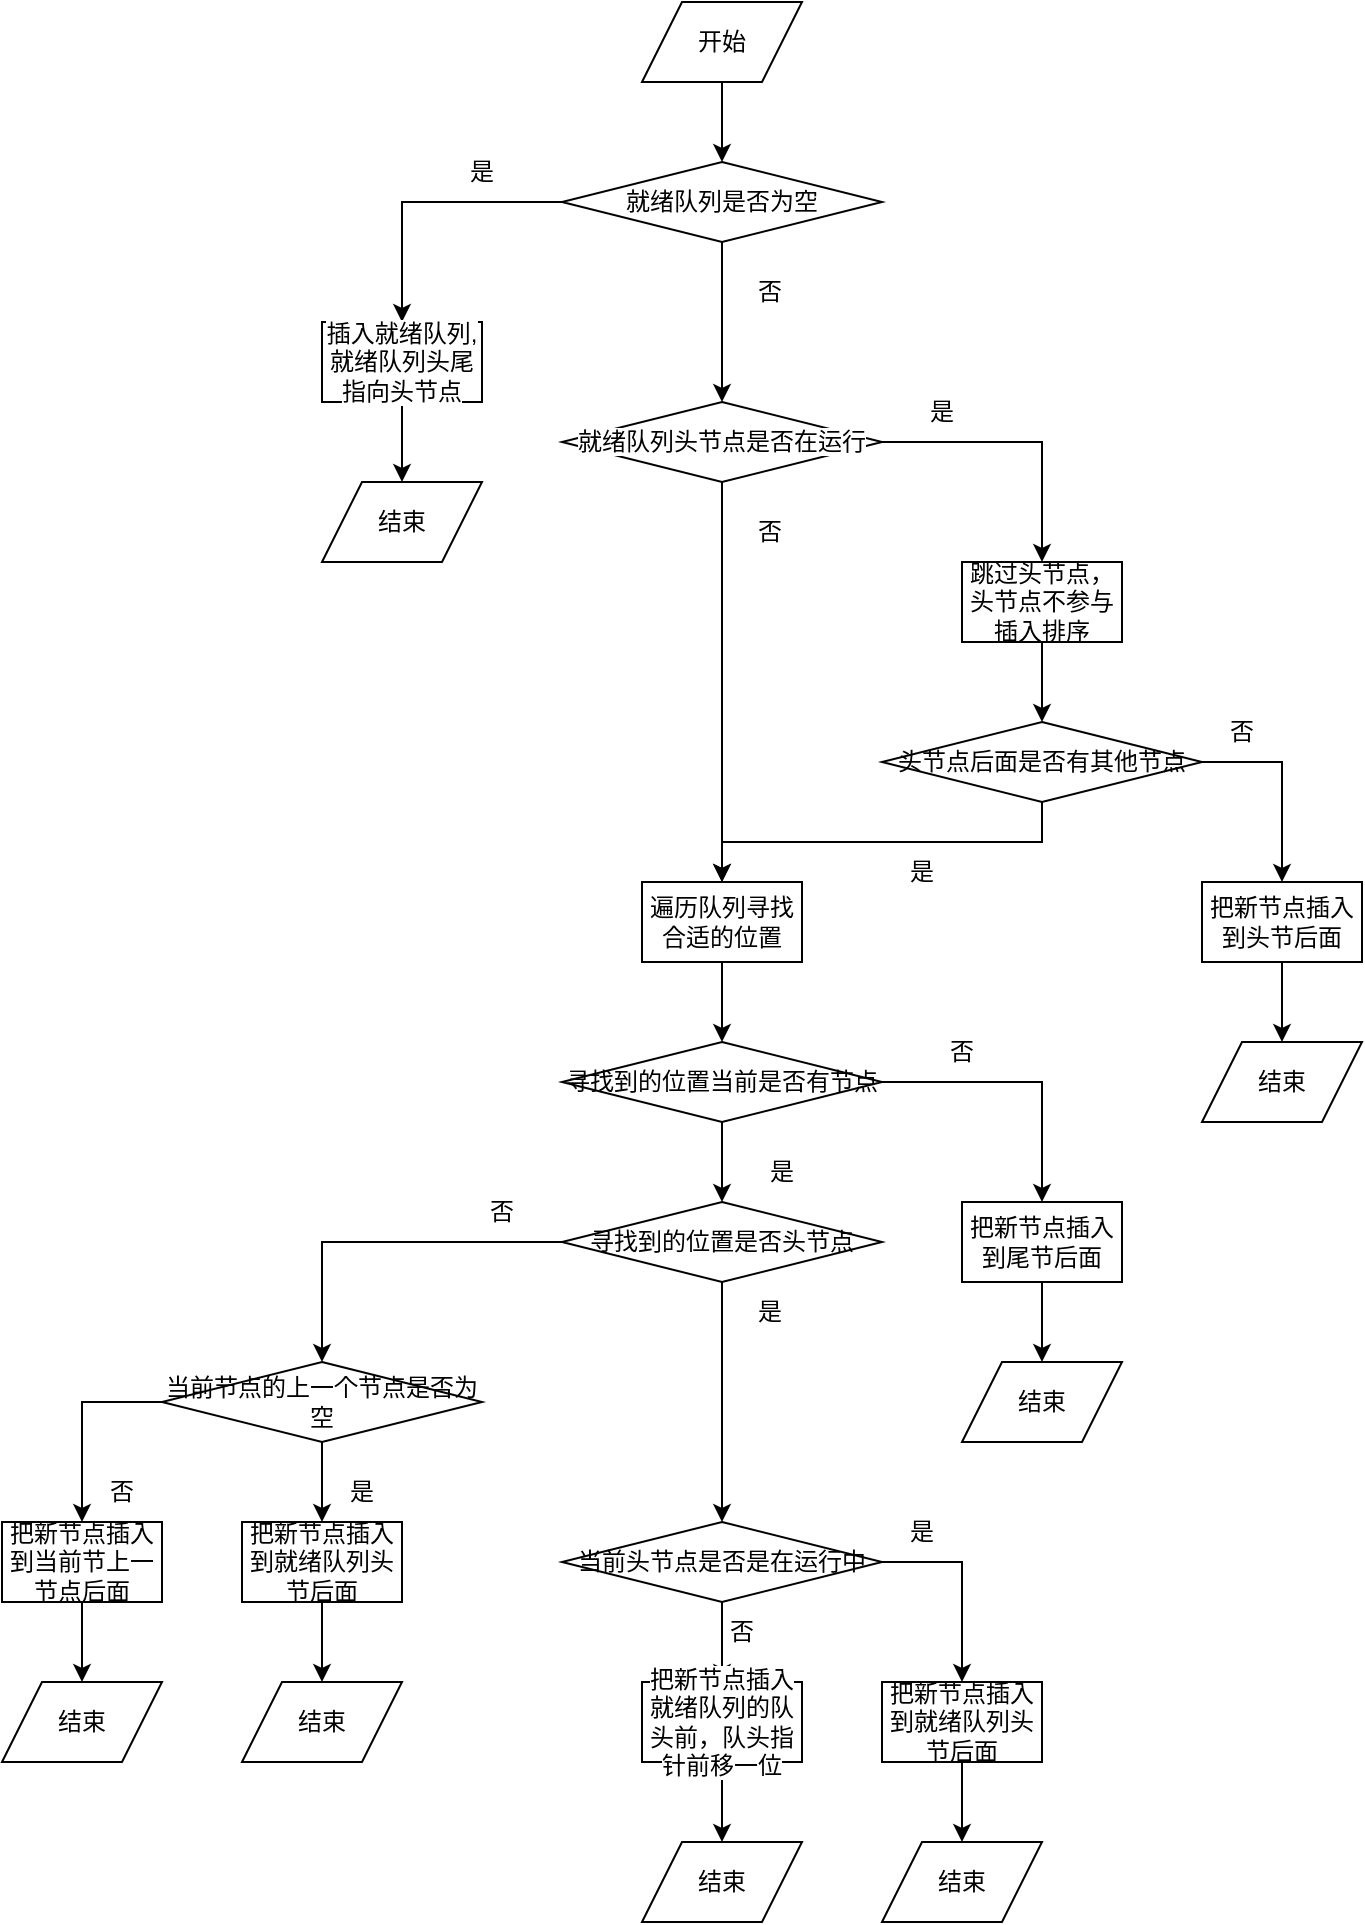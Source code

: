 <mxfile version="19.0.3" type="device"><diagram id="JCd1vjQDtQmJ2pCu7txN" name="第 1 页"><mxGraphModel dx="1038" dy="787" grid="1" gridSize="10" guides="1" tooltips="1" connect="1" arrows="1" fold="1" page="1" pageScale="1" pageWidth="827" pageHeight="1169" math="0" shadow="0"><root><mxCell id="0"/><mxCell id="1" parent="0"/><mxCell id="IU7bMo2BC36OyAd3S2vK-3" value="" style="edgeStyle=orthogonalEdgeStyle;rounded=0;orthogonalLoop=1;jettySize=auto;html=1;" edge="1" parent="1" source="IU7bMo2BC36OyAd3S2vK-1" target="IU7bMo2BC36OyAd3S2vK-2"><mxGeometry relative="1" as="geometry"/></mxCell><mxCell id="IU7bMo2BC36OyAd3S2vK-1" value="开始" style="shape=parallelogram;perimeter=parallelogramPerimeter;whiteSpace=wrap;html=1;fixedSize=1;" vertex="1" parent="1"><mxGeometry x="320" y="200" width="80" height="40" as="geometry"/></mxCell><mxCell id="IU7bMo2BC36OyAd3S2vK-9" value="" style="edgeStyle=orthogonalEdgeStyle;rounded=0;orthogonalLoop=1;jettySize=auto;html=1;" edge="1" parent="1" source="IU7bMo2BC36OyAd3S2vK-2" target="IU7bMo2BC36OyAd3S2vK-8"><mxGeometry relative="1" as="geometry"/></mxCell><mxCell id="IU7bMo2BC36OyAd3S2vK-14" style="edgeStyle=orthogonalEdgeStyle;rounded=0;orthogonalLoop=1;jettySize=auto;html=1;exitX=0;exitY=0.5;exitDx=0;exitDy=0;entryX=0.5;entryY=0;entryDx=0;entryDy=0;" edge="1" parent="1" source="IU7bMo2BC36OyAd3S2vK-2" target="IU7bMo2BC36OyAd3S2vK-6"><mxGeometry relative="1" as="geometry"/></mxCell><mxCell id="IU7bMo2BC36OyAd3S2vK-2" value="&lt;span style=&quot;background-color: rgb(255, 255, 255);&quot;&gt;就绪队列是否为空&lt;/span&gt;" style="rhombus;whiteSpace=wrap;html=1;" vertex="1" parent="1"><mxGeometry x="280" y="280" width="160" height="40" as="geometry"/></mxCell><mxCell id="IU7bMo2BC36OyAd3S2vK-15" style="edgeStyle=orthogonalEdgeStyle;rounded=0;orthogonalLoop=1;jettySize=auto;html=1;exitX=0.5;exitY=1;exitDx=0;exitDy=0;entryX=0.5;entryY=0;entryDx=0;entryDy=0;" edge="1" parent="1" source="IU7bMo2BC36OyAd3S2vK-6" target="IU7bMo2BC36OyAd3S2vK-7"><mxGeometry relative="1" as="geometry"/></mxCell><mxCell id="IU7bMo2BC36OyAd3S2vK-6" value="&lt;span style=&quot;background-color: rgb(255, 255, 255);&quot;&gt;插入就绪队列,就绪队列头尾指向头节点&lt;/span&gt;" style="rounded=0;whiteSpace=wrap;html=1;" vertex="1" parent="1"><mxGeometry x="160" y="360" width="80" height="40" as="geometry"/></mxCell><mxCell id="IU7bMo2BC36OyAd3S2vK-7" value="结束" style="shape=parallelogram;perimeter=parallelogramPerimeter;whiteSpace=wrap;html=1;fixedSize=1;" vertex="1" parent="1"><mxGeometry x="160" y="440" width="80" height="40" as="geometry"/></mxCell><mxCell id="IU7bMo2BC36OyAd3S2vK-16" style="edgeStyle=orthogonalEdgeStyle;rounded=0;orthogonalLoop=1;jettySize=auto;html=1;exitX=1;exitY=0.5;exitDx=0;exitDy=0;entryX=0.5;entryY=0;entryDx=0;entryDy=0;" edge="1" parent="1" source="IU7bMo2BC36OyAd3S2vK-8" target="IU7bMo2BC36OyAd3S2vK-10"><mxGeometry relative="1" as="geometry"/></mxCell><mxCell id="IU7bMo2BC36OyAd3S2vK-17" style="edgeStyle=orthogonalEdgeStyle;rounded=0;orthogonalLoop=1;jettySize=auto;html=1;exitX=0.5;exitY=1;exitDx=0;exitDy=0;entryX=0.5;entryY=0;entryDx=0;entryDy=0;" edge="1" parent="1" source="IU7bMo2BC36OyAd3S2vK-8" target="IU7bMo2BC36OyAd3S2vK-13"><mxGeometry relative="1" as="geometry"/></mxCell><mxCell id="IU7bMo2BC36OyAd3S2vK-8" value="&lt;span style=&quot;background-color: rgb(255, 255, 255);&quot;&gt;就绪队列头节点是否在运行&lt;/span&gt;" style="rhombus;whiteSpace=wrap;html=1;" vertex="1" parent="1"><mxGeometry x="280" y="400" width="160" height="40" as="geometry"/></mxCell><mxCell id="IU7bMo2BC36OyAd3S2vK-12" value="" style="edgeStyle=orthogonalEdgeStyle;rounded=0;orthogonalLoop=1;jettySize=auto;html=1;" edge="1" parent="1" source="IU7bMo2BC36OyAd3S2vK-10" target="IU7bMo2BC36OyAd3S2vK-11"><mxGeometry relative="1" as="geometry"/></mxCell><mxCell id="IU7bMo2BC36OyAd3S2vK-10" value="跳过头节点，头节点不参与插入排序" style="rounded=0;whiteSpace=wrap;html=1;" vertex="1" parent="1"><mxGeometry x="480" y="480" width="80" height="40" as="geometry"/></mxCell><mxCell id="IU7bMo2BC36OyAd3S2vK-18" style="edgeStyle=orthogonalEdgeStyle;rounded=0;orthogonalLoop=1;jettySize=auto;html=1;exitX=0.5;exitY=1;exitDx=0;exitDy=0;entryX=0.5;entryY=0;entryDx=0;entryDy=0;" edge="1" parent="1" source="IU7bMo2BC36OyAd3S2vK-11" target="IU7bMo2BC36OyAd3S2vK-13"><mxGeometry relative="1" as="geometry"/></mxCell><mxCell id="IU7bMo2BC36OyAd3S2vK-21" style="edgeStyle=orthogonalEdgeStyle;rounded=0;orthogonalLoop=1;jettySize=auto;html=1;exitX=1;exitY=0.5;exitDx=0;exitDy=0;entryX=0.5;entryY=0;entryDx=0;entryDy=0;" edge="1" parent="1" source="IU7bMo2BC36OyAd3S2vK-11" target="IU7bMo2BC36OyAd3S2vK-19"><mxGeometry relative="1" as="geometry"/></mxCell><mxCell id="IU7bMo2BC36OyAd3S2vK-11" value="头节点后面是否有其他节点" style="rhombus;whiteSpace=wrap;html=1;rounded=0;" vertex="1" parent="1"><mxGeometry x="440" y="560" width="160" height="40" as="geometry"/></mxCell><mxCell id="IU7bMo2BC36OyAd3S2vK-30" value="" style="edgeStyle=orthogonalEdgeStyle;rounded=0;orthogonalLoop=1;jettySize=auto;html=1;" edge="1" parent="1" source="IU7bMo2BC36OyAd3S2vK-13" target="IU7bMo2BC36OyAd3S2vK-29"><mxGeometry relative="1" as="geometry"/></mxCell><mxCell id="IU7bMo2BC36OyAd3S2vK-13" value="遍历队列寻找合适的位置" style="rounded=0;whiteSpace=wrap;html=1;" vertex="1" parent="1"><mxGeometry x="320" y="640" width="80" height="40" as="geometry"/></mxCell><mxCell id="IU7bMo2BC36OyAd3S2vK-22" style="edgeStyle=orthogonalEdgeStyle;rounded=0;orthogonalLoop=1;jettySize=auto;html=1;exitX=0.5;exitY=1;exitDx=0;exitDy=0;entryX=0.5;entryY=0;entryDx=0;entryDy=0;" edge="1" parent="1" source="IU7bMo2BC36OyAd3S2vK-19" target="IU7bMo2BC36OyAd3S2vK-20"><mxGeometry relative="1" as="geometry"/></mxCell><mxCell id="IU7bMo2BC36OyAd3S2vK-19" value="把新节点插入到头节后面" style="rounded=0;whiteSpace=wrap;html=1;" vertex="1" parent="1"><mxGeometry x="600" y="640" width="80" height="40" as="geometry"/></mxCell><mxCell id="IU7bMo2BC36OyAd3S2vK-20" value="结束" style="shape=parallelogram;perimeter=parallelogramPerimeter;whiteSpace=wrap;html=1;fixedSize=1;" vertex="1" parent="1"><mxGeometry x="600" y="720" width="80" height="40" as="geometry"/></mxCell><mxCell id="IU7bMo2BC36OyAd3S2vK-23" value="是" style="text;html=1;strokeColor=none;fillColor=none;align=center;verticalAlign=middle;whiteSpace=wrap;rounded=0;" vertex="1" parent="1"><mxGeometry x="210" y="270" width="60" height="30" as="geometry"/></mxCell><mxCell id="IU7bMo2BC36OyAd3S2vK-24" value="否" style="text;html=1;strokeColor=none;fillColor=none;align=center;verticalAlign=middle;whiteSpace=wrap;rounded=0;" vertex="1" parent="1"><mxGeometry x="354" y="330" width="60" height="30" as="geometry"/></mxCell><mxCell id="IU7bMo2BC36OyAd3S2vK-25" value="是" style="text;html=1;strokeColor=none;fillColor=none;align=center;verticalAlign=middle;whiteSpace=wrap;rounded=0;" vertex="1" parent="1"><mxGeometry x="440" y="390" width="60" height="30" as="geometry"/></mxCell><mxCell id="IU7bMo2BC36OyAd3S2vK-26" value="否" style="text;html=1;strokeColor=none;fillColor=none;align=center;verticalAlign=middle;whiteSpace=wrap;rounded=0;" vertex="1" parent="1"><mxGeometry x="354" y="450" width="60" height="30" as="geometry"/></mxCell><mxCell id="IU7bMo2BC36OyAd3S2vK-27" value="否" style="text;html=1;strokeColor=none;fillColor=none;align=center;verticalAlign=middle;whiteSpace=wrap;rounded=0;" vertex="1" parent="1"><mxGeometry x="590" y="550" width="60" height="30" as="geometry"/></mxCell><mxCell id="IU7bMo2BC36OyAd3S2vK-28" value="是" style="text;html=1;strokeColor=none;fillColor=none;align=center;verticalAlign=middle;whiteSpace=wrap;rounded=0;" vertex="1" parent="1"><mxGeometry x="430" y="620" width="60" height="30" as="geometry"/></mxCell><mxCell id="IU7bMo2BC36OyAd3S2vK-34" style="edgeStyle=orthogonalEdgeStyle;rounded=0;orthogonalLoop=1;jettySize=auto;html=1;exitX=1;exitY=0.5;exitDx=0;exitDy=0;entryX=0.5;entryY=0;entryDx=0;entryDy=0;" edge="1" parent="1" source="IU7bMo2BC36OyAd3S2vK-29" target="IU7bMo2BC36OyAd3S2vK-31"><mxGeometry relative="1" as="geometry"/></mxCell><mxCell id="IU7bMo2BC36OyAd3S2vK-51" style="edgeStyle=orthogonalEdgeStyle;rounded=0;orthogonalLoop=1;jettySize=auto;html=1;exitX=0.5;exitY=1;exitDx=0;exitDy=0;" edge="1" parent="1" source="IU7bMo2BC36OyAd3S2vK-29" target="IU7bMo2BC36OyAd3S2vK-35"><mxGeometry relative="1" as="geometry"/></mxCell><mxCell id="IU7bMo2BC36OyAd3S2vK-29" value="寻找到的位置当前是否有节点" style="rhombus;whiteSpace=wrap;html=1;rounded=0;" vertex="1" parent="1"><mxGeometry x="280" y="720" width="160" height="40" as="geometry"/></mxCell><mxCell id="IU7bMo2BC36OyAd3S2vK-33" value="" style="edgeStyle=orthogonalEdgeStyle;rounded=0;orthogonalLoop=1;jettySize=auto;html=1;" edge="1" parent="1" source="IU7bMo2BC36OyAd3S2vK-31" target="IU7bMo2BC36OyAd3S2vK-32"><mxGeometry relative="1" as="geometry"/></mxCell><mxCell id="IU7bMo2BC36OyAd3S2vK-31" value="把新节点插入到尾节后面" style="rounded=0;whiteSpace=wrap;html=1;" vertex="1" parent="1"><mxGeometry x="480" y="800" width="80" height="40" as="geometry"/></mxCell><mxCell id="IU7bMo2BC36OyAd3S2vK-32" value="结束" style="shape=parallelogram;perimeter=parallelogramPerimeter;whiteSpace=wrap;html=1;fixedSize=1;" vertex="1" parent="1"><mxGeometry x="480" y="880" width="80" height="40" as="geometry"/></mxCell><mxCell id="IU7bMo2BC36OyAd3S2vK-37" value="" style="edgeStyle=orthogonalEdgeStyle;rounded=0;orthogonalLoop=1;jettySize=auto;html=1;" edge="1" parent="1" source="IU7bMo2BC36OyAd3S2vK-35" target="IU7bMo2BC36OyAd3S2vK-36"><mxGeometry relative="1" as="geometry"/></mxCell><mxCell id="IU7bMo2BC36OyAd3S2vK-60" style="edgeStyle=orthogonalEdgeStyle;rounded=0;orthogonalLoop=1;jettySize=auto;html=1;exitX=0;exitY=0.5;exitDx=0;exitDy=0;" edge="1" parent="1" source="IU7bMo2BC36OyAd3S2vK-35" target="IU7bMo2BC36OyAd3S2vK-55"><mxGeometry relative="1" as="geometry"/></mxCell><mxCell id="IU7bMo2BC36OyAd3S2vK-35" value="寻找到的位置是否头节点" style="rhombus;whiteSpace=wrap;html=1;" vertex="1" parent="1"><mxGeometry x="280" y="800" width="160" height="40" as="geometry"/></mxCell><mxCell id="IU7bMo2BC36OyAd3S2vK-41" style="edgeStyle=orthogonalEdgeStyle;rounded=0;orthogonalLoop=1;jettySize=auto;html=1;exitX=1;exitY=0.5;exitDx=0;exitDy=0;" edge="1" parent="1" source="IU7bMo2BC36OyAd3S2vK-36" target="IU7bMo2BC36OyAd3S2vK-39"><mxGeometry relative="1" as="geometry"/></mxCell><mxCell id="IU7bMo2BC36OyAd3S2vK-48" style="edgeStyle=orthogonalEdgeStyle;rounded=0;orthogonalLoop=1;jettySize=auto;html=1;exitX=0.5;exitY=1;exitDx=0;exitDy=0;" edge="1" parent="1" source="IU7bMo2BC36OyAd3S2vK-36" target="IU7bMo2BC36OyAd3S2vK-44"><mxGeometry relative="1" as="geometry"/></mxCell><mxCell id="IU7bMo2BC36OyAd3S2vK-36" value="当前头节点是否是在运行中" style="rhombus;whiteSpace=wrap;html=1;" vertex="1" parent="1"><mxGeometry x="280" y="960" width="160" height="40" as="geometry"/></mxCell><mxCell id="IU7bMo2BC36OyAd3S2vK-42" style="edgeStyle=orthogonalEdgeStyle;rounded=0;orthogonalLoop=1;jettySize=auto;html=1;exitX=0.5;exitY=1;exitDx=0;exitDy=0;entryX=0.5;entryY=0;entryDx=0;entryDy=0;" edge="1" parent="1" source="IU7bMo2BC36OyAd3S2vK-39" target="IU7bMo2BC36OyAd3S2vK-40"><mxGeometry relative="1" as="geometry"/></mxCell><mxCell id="IU7bMo2BC36OyAd3S2vK-39" value="把新节点插入到就绪队列头节后面" style="rounded=0;whiteSpace=wrap;html=1;" vertex="1" parent="1"><mxGeometry x="440" y="1040" width="80" height="40" as="geometry"/></mxCell><mxCell id="IU7bMo2BC36OyAd3S2vK-40" value="结束" style="shape=parallelogram;perimeter=parallelogramPerimeter;whiteSpace=wrap;html=1;fixedSize=1;" vertex="1" parent="1"><mxGeometry x="440" y="1120" width="80" height="40" as="geometry"/></mxCell><mxCell id="IU7bMo2BC36OyAd3S2vK-46" style="edgeStyle=orthogonalEdgeStyle;rounded=0;orthogonalLoop=1;jettySize=auto;html=1;exitX=0.5;exitY=1;exitDx=0;exitDy=0;" edge="1" parent="1" source="IU7bMo2BC36OyAd3S2vK-44" target="IU7bMo2BC36OyAd3S2vK-45"><mxGeometry relative="1" as="geometry"/></mxCell><mxCell id="IU7bMo2BC36OyAd3S2vK-44" value="&lt;span style=&quot;background-color: rgb(255, 255, 255);&quot;&gt;把新节点插入就绪队列的队头前，队头指针前移一位&lt;/span&gt;" style="rounded=0;whiteSpace=wrap;html=1;" vertex="1" parent="1"><mxGeometry x="320" y="1040" width="80" height="40" as="geometry"/></mxCell><mxCell id="IU7bMo2BC36OyAd3S2vK-45" value="结束" style="shape=parallelogram;perimeter=parallelogramPerimeter;whiteSpace=wrap;html=1;fixedSize=1;" vertex="1" parent="1"><mxGeometry x="320" y="1120" width="80" height="40" as="geometry"/></mxCell><mxCell id="IU7bMo2BC36OyAd3S2vK-49" value="是" style="text;html=1;strokeColor=none;fillColor=none;align=center;verticalAlign=middle;whiteSpace=wrap;rounded=0;" vertex="1" parent="1"><mxGeometry x="430" y="950" width="60" height="30" as="geometry"/></mxCell><mxCell id="IU7bMo2BC36OyAd3S2vK-50" value="是" style="text;html=1;strokeColor=none;fillColor=none;align=center;verticalAlign=middle;whiteSpace=wrap;rounded=0;" vertex="1" parent="1"><mxGeometry x="360" y="770" width="60" height="30" as="geometry"/></mxCell><mxCell id="IU7bMo2BC36OyAd3S2vK-52" value="否" style="text;html=1;strokeColor=none;fillColor=none;align=center;verticalAlign=middle;whiteSpace=wrap;rounded=0;" vertex="1" parent="1"><mxGeometry x="450" y="710" width="60" height="30" as="geometry"/></mxCell><mxCell id="IU7bMo2BC36OyAd3S2vK-53" value="否" style="text;html=1;strokeColor=none;fillColor=none;align=center;verticalAlign=middle;whiteSpace=wrap;rounded=0;" vertex="1" parent="1"><mxGeometry x="340" y="1000" width="60" height="30" as="geometry"/></mxCell><mxCell id="IU7bMo2BC36OyAd3S2vK-54" value="是" style="text;html=1;strokeColor=none;fillColor=none;align=center;verticalAlign=middle;whiteSpace=wrap;rounded=0;" vertex="1" parent="1"><mxGeometry x="354" y="840" width="60" height="30" as="geometry"/></mxCell><mxCell id="IU7bMo2BC36OyAd3S2vK-61" style="edgeStyle=orthogonalEdgeStyle;rounded=0;orthogonalLoop=1;jettySize=auto;html=1;exitX=0.5;exitY=1;exitDx=0;exitDy=0;entryX=0.5;entryY=0;entryDx=0;entryDy=0;" edge="1" parent="1" source="IU7bMo2BC36OyAd3S2vK-55" target="IU7bMo2BC36OyAd3S2vK-56"><mxGeometry relative="1" as="geometry"/></mxCell><mxCell id="IU7bMo2BC36OyAd3S2vK-62" style="edgeStyle=orthogonalEdgeStyle;rounded=0;orthogonalLoop=1;jettySize=auto;html=1;exitX=0;exitY=0.5;exitDx=0;exitDy=0;entryX=0.5;entryY=0;entryDx=0;entryDy=0;" edge="1" parent="1" source="IU7bMo2BC36OyAd3S2vK-55" target="IU7bMo2BC36OyAd3S2vK-58"><mxGeometry relative="1" as="geometry"/></mxCell><mxCell id="IU7bMo2BC36OyAd3S2vK-55" value="当前节点的上一个节点是否为空" style="rhombus;whiteSpace=wrap;html=1;" vertex="1" parent="1"><mxGeometry x="80" y="880" width="160" height="40" as="geometry"/></mxCell><mxCell id="IU7bMo2BC36OyAd3S2vK-64" style="edgeStyle=orthogonalEdgeStyle;rounded=0;orthogonalLoop=1;jettySize=auto;html=1;exitX=0.5;exitY=1;exitDx=0;exitDy=0;entryX=0.5;entryY=0;entryDx=0;entryDy=0;" edge="1" parent="1" source="IU7bMo2BC36OyAd3S2vK-56" target="IU7bMo2BC36OyAd3S2vK-57"><mxGeometry relative="1" as="geometry"/></mxCell><mxCell id="IU7bMo2BC36OyAd3S2vK-56" value="把新节点插入到就绪队列头节后面" style="rounded=0;whiteSpace=wrap;html=1;" vertex="1" parent="1"><mxGeometry x="120" y="960" width="80" height="40" as="geometry"/></mxCell><mxCell id="IU7bMo2BC36OyAd3S2vK-57" value="结束" style="shape=parallelogram;perimeter=parallelogramPerimeter;whiteSpace=wrap;html=1;fixedSize=1;" vertex="1" parent="1"><mxGeometry x="120" y="1040" width="80" height="40" as="geometry"/></mxCell><mxCell id="IU7bMo2BC36OyAd3S2vK-63" style="edgeStyle=orthogonalEdgeStyle;rounded=0;orthogonalLoop=1;jettySize=auto;html=1;exitX=0.5;exitY=1;exitDx=0;exitDy=0;entryX=0.5;entryY=0;entryDx=0;entryDy=0;" edge="1" parent="1" source="IU7bMo2BC36OyAd3S2vK-58" target="IU7bMo2BC36OyAd3S2vK-59"><mxGeometry relative="1" as="geometry"/></mxCell><mxCell id="IU7bMo2BC36OyAd3S2vK-58" value="把新节点插入到当前节上一节点后面" style="rounded=0;whiteSpace=wrap;html=1;" vertex="1" parent="1"><mxGeometry y="960" width="80" height="40" as="geometry"/></mxCell><mxCell id="IU7bMo2BC36OyAd3S2vK-59" value="结束" style="shape=parallelogram;perimeter=parallelogramPerimeter;whiteSpace=wrap;html=1;fixedSize=1;" vertex="1" parent="1"><mxGeometry y="1040" width="80" height="40" as="geometry"/></mxCell><mxCell id="IU7bMo2BC36OyAd3S2vK-65" value="否" style="text;html=1;strokeColor=none;fillColor=none;align=center;verticalAlign=middle;whiteSpace=wrap;rounded=0;" vertex="1" parent="1"><mxGeometry x="220" y="790" width="60" height="30" as="geometry"/></mxCell><mxCell id="IU7bMo2BC36OyAd3S2vK-66" value="否" style="text;html=1;strokeColor=none;fillColor=none;align=center;verticalAlign=middle;whiteSpace=wrap;rounded=0;" vertex="1" parent="1"><mxGeometry x="30" y="930" width="60" height="30" as="geometry"/></mxCell><mxCell id="IU7bMo2BC36OyAd3S2vK-67" value="是" style="text;html=1;strokeColor=none;fillColor=none;align=center;verticalAlign=middle;whiteSpace=wrap;rounded=0;" vertex="1" parent="1"><mxGeometry x="150" y="930" width="60" height="30" as="geometry"/></mxCell></root></mxGraphModel></diagram></mxfile>